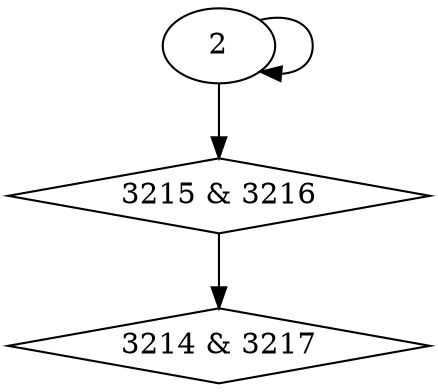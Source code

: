 digraph {
0 [label = "3214 & 3217", shape = diamond];
1 [label = "3215 & 3216", shape = diamond];
1 -> 0;
2 -> 1;
2 -> 2;
}

